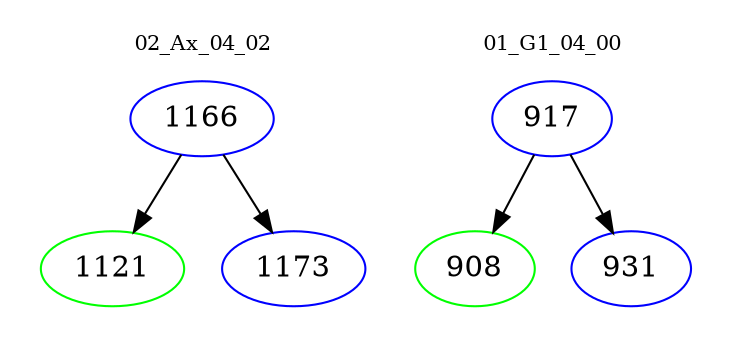 digraph{
subgraph cluster_0 {
color = white
label = "02_Ax_04_02";
fontsize=10;
T0_1166 [label="1166", color="blue"]
T0_1166 -> T0_1121 [color="black"]
T0_1121 [label="1121", color="green"]
T0_1166 -> T0_1173 [color="black"]
T0_1173 [label="1173", color="blue"]
}
subgraph cluster_1 {
color = white
label = "01_G1_04_00";
fontsize=10;
T1_917 [label="917", color="blue"]
T1_917 -> T1_908 [color="black"]
T1_908 [label="908", color="green"]
T1_917 -> T1_931 [color="black"]
T1_931 [label="931", color="blue"]
}
}
